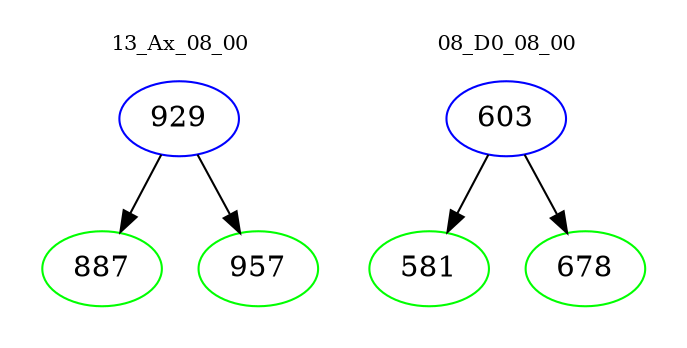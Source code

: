 digraph{
subgraph cluster_0 {
color = white
label = "13_Ax_08_00";
fontsize=10;
T0_929 [label="929", color="blue"]
T0_929 -> T0_887 [color="black"]
T0_887 [label="887", color="green"]
T0_929 -> T0_957 [color="black"]
T0_957 [label="957", color="green"]
}
subgraph cluster_1 {
color = white
label = "08_D0_08_00";
fontsize=10;
T1_603 [label="603", color="blue"]
T1_603 -> T1_581 [color="black"]
T1_581 [label="581", color="green"]
T1_603 -> T1_678 [color="black"]
T1_678 [label="678", color="green"]
}
}
